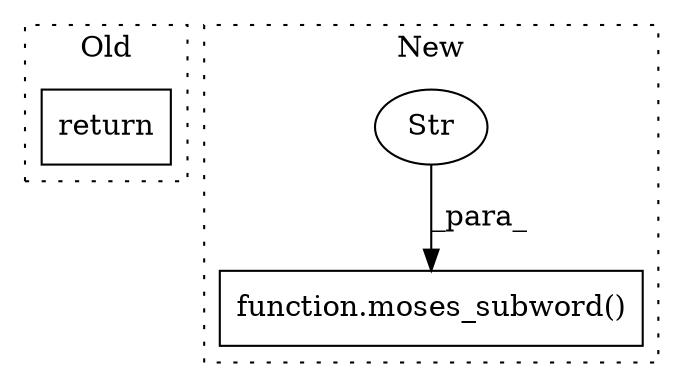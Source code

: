 digraph G {
subgraph cluster0 {
1 [label="return" a="93" s="1227" l="7" shape="box"];
label = "Old";
style="dotted";
}
subgraph cluster1 {
2 [label="function.moses_subword()" a="75" s="1572,1662" l="14,1" shape="box"];
3 [label="Str" a="66" s="1586" l="76" shape="ellipse"];
label = "New";
style="dotted";
}
3 -> 2 [label="_para_"];
}